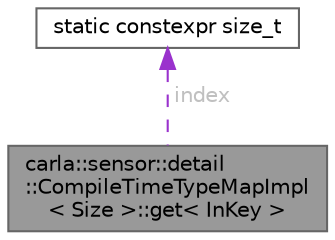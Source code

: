 digraph "carla::sensor::detail::CompileTimeTypeMapImpl&lt; Size &gt;::get&lt; InKey &gt;"
{
 // INTERACTIVE_SVG=YES
 // LATEX_PDF_SIZE
  bgcolor="transparent";
  edge [fontname=Helvetica,fontsize=10,labelfontname=Helvetica,labelfontsize=10];
  node [fontname=Helvetica,fontsize=10,shape=box,height=0.2,width=0.4];
  Node1 [id="Node000001",label="carla::sensor::detail\l::CompileTimeTypeMapImpl\l\< Size \>::get\< InKey \>",height=0.2,width=0.4,color="gray40", fillcolor="grey60", style="filled", fontcolor="black",tooltip=" "];
  Node2 -> Node1 [id="edge1_Node000001_Node000002",dir="back",color="darkorchid3",style="dashed",tooltip=" ",label=" index",fontcolor="grey" ];
  Node2 [id="Node000002",label="static constexpr size_t",height=0.2,width=0.4,color="gray40", fillcolor="white", style="filled",tooltip=" "];
}
